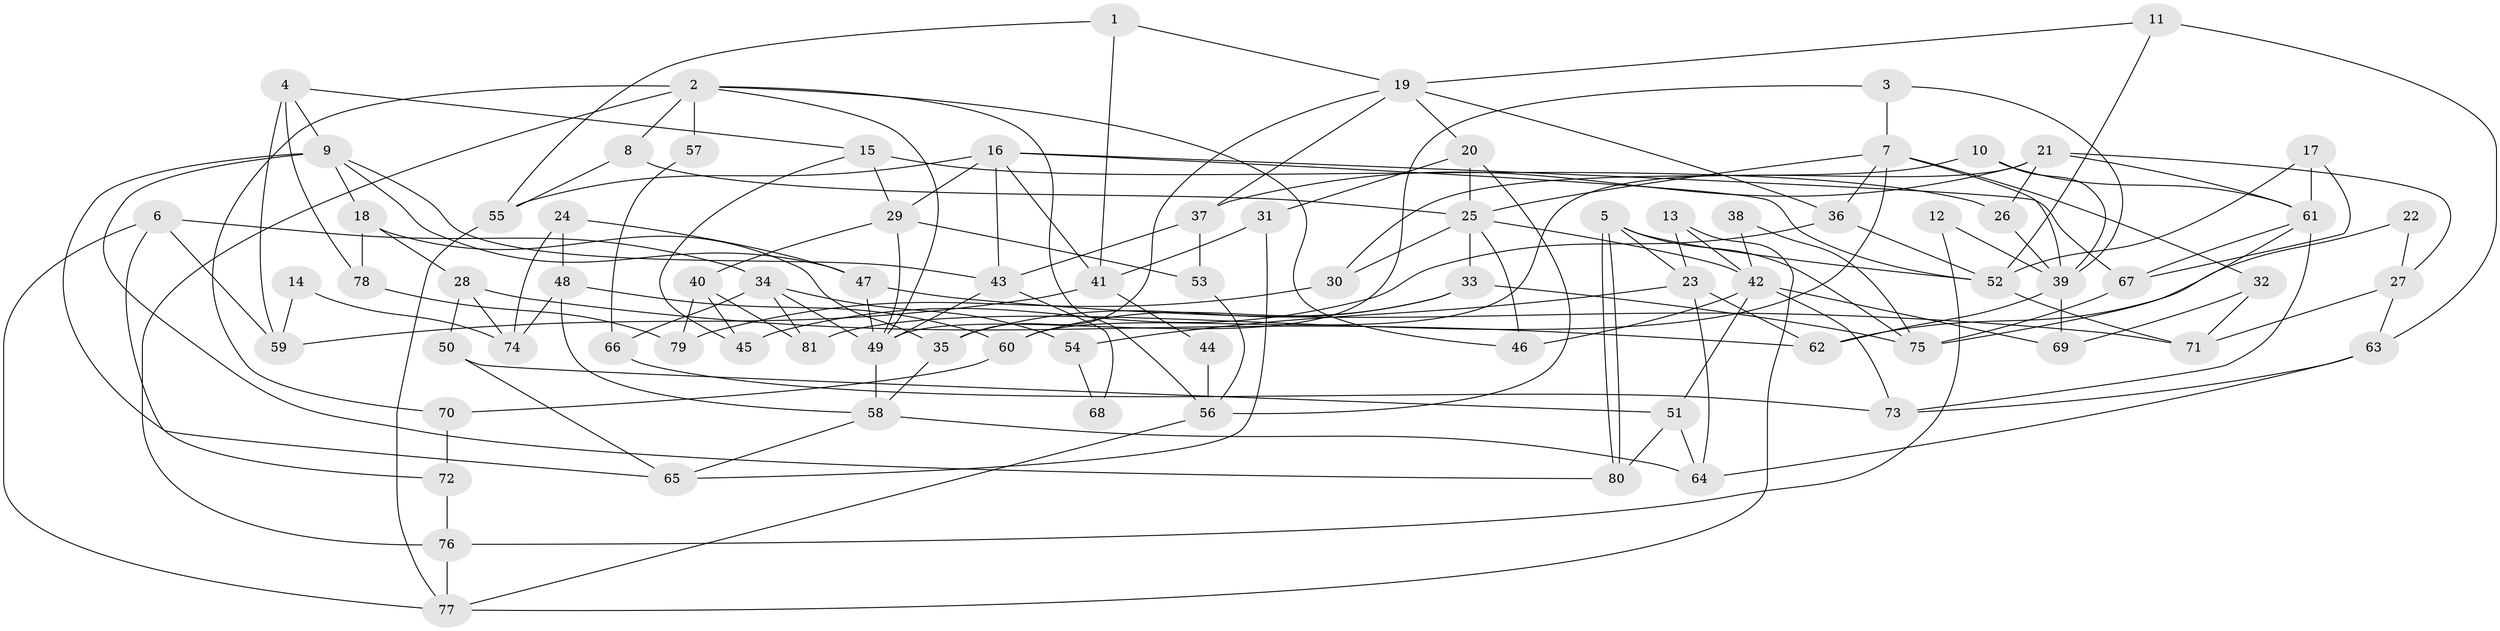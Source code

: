 // Generated by graph-tools (version 1.1) at 2025/14/03/09/25 04:14:59]
// undirected, 81 vertices, 162 edges
graph export_dot {
graph [start="1"]
  node [color=gray90,style=filled];
  1;
  2;
  3;
  4;
  5;
  6;
  7;
  8;
  9;
  10;
  11;
  12;
  13;
  14;
  15;
  16;
  17;
  18;
  19;
  20;
  21;
  22;
  23;
  24;
  25;
  26;
  27;
  28;
  29;
  30;
  31;
  32;
  33;
  34;
  35;
  36;
  37;
  38;
  39;
  40;
  41;
  42;
  43;
  44;
  45;
  46;
  47;
  48;
  49;
  50;
  51;
  52;
  53;
  54;
  55;
  56;
  57;
  58;
  59;
  60;
  61;
  62;
  63;
  64;
  65;
  66;
  67;
  68;
  69;
  70;
  71;
  72;
  73;
  74;
  75;
  76;
  77;
  78;
  79;
  80;
  81;
  1 -- 55;
  1 -- 19;
  1 -- 41;
  2 -- 49;
  2 -- 46;
  2 -- 8;
  2 -- 56;
  2 -- 57;
  2 -- 70;
  2 -- 76;
  3 -- 49;
  3 -- 7;
  3 -- 39;
  4 -- 15;
  4 -- 9;
  4 -- 59;
  4 -- 78;
  5 -- 23;
  5 -- 80;
  5 -- 80;
  5 -- 52;
  5 -- 75;
  6 -- 77;
  6 -- 59;
  6 -- 34;
  6 -- 72;
  7 -- 36;
  7 -- 25;
  7 -- 32;
  7 -- 39;
  7 -- 81;
  8 -- 25;
  8 -- 55;
  9 -- 43;
  9 -- 65;
  9 -- 18;
  9 -- 47;
  9 -- 80;
  10 -- 39;
  10 -- 61;
  10 -- 30;
  11 -- 63;
  11 -- 52;
  11 -- 19;
  12 -- 76;
  12 -- 39;
  13 -- 42;
  13 -- 77;
  13 -- 23;
  14 -- 59;
  14 -- 74;
  15 -- 26;
  15 -- 29;
  15 -- 45;
  16 -- 29;
  16 -- 67;
  16 -- 41;
  16 -- 43;
  16 -- 52;
  16 -- 55;
  17 -- 52;
  17 -- 61;
  17 -- 67;
  18 -- 78;
  18 -- 28;
  18 -- 35;
  19 -- 36;
  19 -- 20;
  19 -- 35;
  19 -- 37;
  20 -- 25;
  20 -- 31;
  20 -- 56;
  21 -- 27;
  21 -- 61;
  21 -- 26;
  21 -- 37;
  21 -- 60;
  22 -- 62;
  22 -- 27;
  23 -- 62;
  23 -- 54;
  23 -- 64;
  24 -- 47;
  24 -- 74;
  24 -- 48;
  25 -- 42;
  25 -- 33;
  25 -- 30;
  25 -- 46;
  26 -- 39;
  27 -- 71;
  27 -- 63;
  28 -- 50;
  28 -- 62;
  28 -- 74;
  29 -- 49;
  29 -- 53;
  29 -- 40;
  30 -- 79;
  31 -- 41;
  31 -- 65;
  32 -- 71;
  32 -- 69;
  33 -- 60;
  33 -- 35;
  33 -- 75;
  34 -- 49;
  34 -- 54;
  34 -- 66;
  34 -- 81;
  35 -- 58;
  36 -- 52;
  36 -- 45;
  37 -- 43;
  37 -- 53;
  38 -- 42;
  38 -- 75;
  39 -- 62;
  39 -- 69;
  40 -- 81;
  40 -- 45;
  40 -- 79;
  41 -- 44;
  41 -- 59;
  42 -- 51;
  42 -- 69;
  42 -- 46;
  42 -- 73;
  43 -- 49;
  43 -- 68;
  44 -- 56;
  47 -- 49;
  47 -- 71;
  48 -- 60;
  48 -- 58;
  48 -- 74;
  49 -- 58;
  50 -- 51;
  50 -- 65;
  51 -- 64;
  51 -- 80;
  52 -- 71;
  53 -- 56;
  54 -- 68;
  55 -- 77;
  56 -- 77;
  57 -- 66;
  58 -- 64;
  58 -- 65;
  60 -- 70;
  61 -- 75;
  61 -- 67;
  61 -- 73;
  63 -- 73;
  63 -- 64;
  66 -- 73;
  67 -- 75;
  70 -- 72;
  72 -- 76;
  76 -- 77;
  78 -- 79;
}
